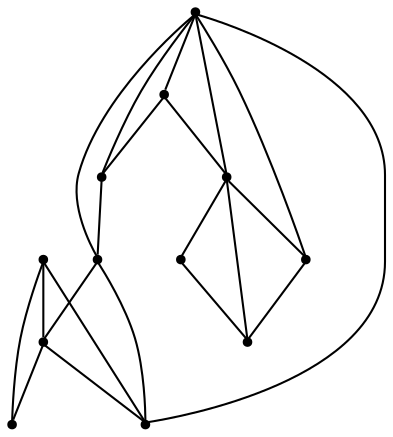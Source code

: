 graph {
  node [shape=point,comment="{\"directed\":false,\"doi\":\"10.1007/978-3-030-92931-2_12\",\"figure\":\"10 (4)\"}"]

  v0 [pos="860.0911989271442,1116.9331465774778"]
  v1 [pos="804.573995499218,1192.9276234321728"]
  v2 [pos="822.0601108935468,1120.8044891773197"]
  v3 [pos="822.780043061618,993.4233156445471"]
  v4 [pos="763.1591134062444,1225.9865822753031"]
  v5 [pos="516.4687292365237,1020.4105452493391"]
  v6 [pos="782.5340432627672,1110.5779436472421"]
  v7 [pos="732.9823872411697,1043.038969418469"]
  v8 [pos="770.4935922687737,1065.9756664584643"]
  v9 [pos="778.9209493691724,1018.5144890481288"]
  v10 [pos="666.0769592195774,1107.7151009921045"]
  v11 [pos="616.1262699798211,1050.6275181827202"]

  v0 -- v1 [id="-1",pos="860.0911989271442,1116.9331465774778 804.573995499218,1192.9276234321728 804.573995499218,1192.9276234321728 804.573995499218,1192.9276234321728"]
  v5 -- v3 [id="-3",pos="516.4687292365237,1020.4105452493391 822.780043061618,993.4233156445471 822.780043061618,993.4233156445471 822.780043061618,993.4233156445471"]
  v5 -- v9 [id="-6",pos="516.4687292365237,1020.4105452493391 778.9209493691724,1018.5144890481288 778.9209493691724,1018.5144890481288 778.9209493691724,1018.5144890481288"]
  v5 -- v7 [id="-12",pos="516.4687292365237,1020.4105452493391 732.9823872411697,1043.038969418469 732.9823872411697,1043.038969418469 732.9823872411697,1043.038969418469"]
  v5 -- v4 [id="-13",pos="516.4687292365237,1020.4105452493391 763.1591134062444,1225.9865822753031 763.1591134062444,1225.9865822753031 763.1591134062444,1225.9865822753031"]
  v5 -- v11 [id="-14",pos="516.4687292365237,1020.4105452493391 616.1262699798211,1050.6275181827202 616.1262699798211,1050.6275181827202 616.1262699798211,1050.6275181827202"]
  v5 -- v10 [id="-15",pos="516.4687292365237,1020.4105452493391 666.0769592195774,1107.7151009921045 666.0769592195774,1107.7151009921045 666.0769592195774,1107.7151009921045"]
  v11 -- v7 [id="-18",pos="616.1262699798211,1050.6275181827202 732.9823872411697,1043.038969418469 732.9823872411697,1043.038969418469 732.9823872411697,1043.038969418469"]
  v11 -- v10 [id="-22",pos="616.1262699798211,1050.6275181827202 666.0769592195774,1107.7151009921045 666.0769592195774,1107.7151009921045 666.0769592195774,1107.7151009921045"]
  v10 -- v4 [id="-29",pos="666.0769592195774,1107.7151009921045 763.1591134062444,1225.9865822753031 763.1591134062444,1225.9865822753031 763.1591134062444,1225.9865822753031"]
  v7 -- v9 [id="-36",pos="732.9823872411697,1043.038969418469 778.9209493691724,1018.5144890481288 778.9209493691724,1018.5144890481288 778.9209493691724,1018.5144890481288"]
  v7 -- v8 [id="-39",pos="732.9823872411697,1043.038969418469 770.4935922687737,1065.9756664584643 770.4935922687737,1065.9756664584643 770.4935922687737,1065.9756664584643"]
  v7 -- v6 [id="-40",pos="732.9823872411697,1043.038969418469 782.5340432627672,1110.5779436472421 782.5340432627672,1110.5779436472421 782.5340432627672,1110.5779436472421"]
  v4 -- v3 [id="-43",pos="763.1591134062444,1225.9865822753031 822.780043061618,993.4233156445471 822.780043061618,993.4233156445471 822.780043061618,993.4233156445471"]
  v4 -- v1 [id="-45",pos="763.1591134062444,1225.9865822753031 804.573995499218,1192.9276234321728 804.573995499218,1192.9276234321728 804.573995499218,1192.9276234321728"]
  v8 -- v6 [id="-52",pos="770.4935922687737,1065.9756664584643 782.5340432627672,1110.5779436472421 782.5340432627672,1110.5779436472421 782.5340432627672,1110.5779436472421"]
  v9 -- v6 [id="-59",pos="778.9209493691724,1018.5144890481288 782.5340432627672,1110.5779436472421 782.5340432627672,1110.5779436472421 782.5340432627672,1110.5779436472421"]
  v1 -- v3 [id="-71",pos="804.573995499218,1192.9276234321728 822.780043061618,993.4233156445471 822.780043061618,993.4233156445471 822.780043061618,993.4233156445471"]
  v1 -- v2 [id="-72",pos="804.573995499218,1192.9276234321728 822.0601108935468,1120.8044891773197 822.0601108935468,1120.8044891773197 822.0601108935468,1120.8044891773197"]
  v2 -- v0 [id="-83",pos="822.0601108935468,1120.8044891773197 860.0911989271442,1116.9331465774778 860.0911989271442,1116.9331465774778 860.0911989271442,1116.9331465774778"]
  v3 -- v0 [id="-87",pos="822.780043061618,993.4233156445471 860.0911989271442,1116.9331465774778 860.0911989271442,1116.9331465774778 860.0911989271442,1116.9331465774778"]
}